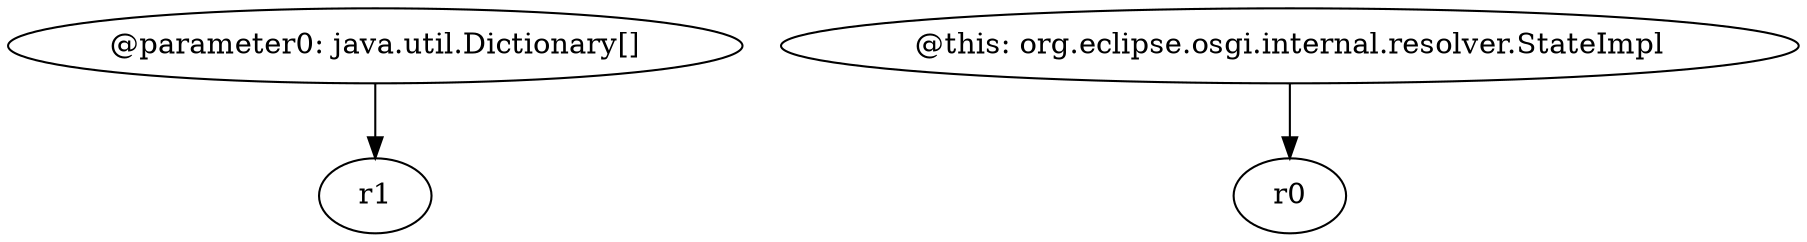 digraph g {
0[label="@parameter0: java.util.Dictionary[]"]
1[label="r1"]
0->1[label=""]
2[label="@this: org.eclipse.osgi.internal.resolver.StateImpl"]
3[label="r0"]
2->3[label=""]
}